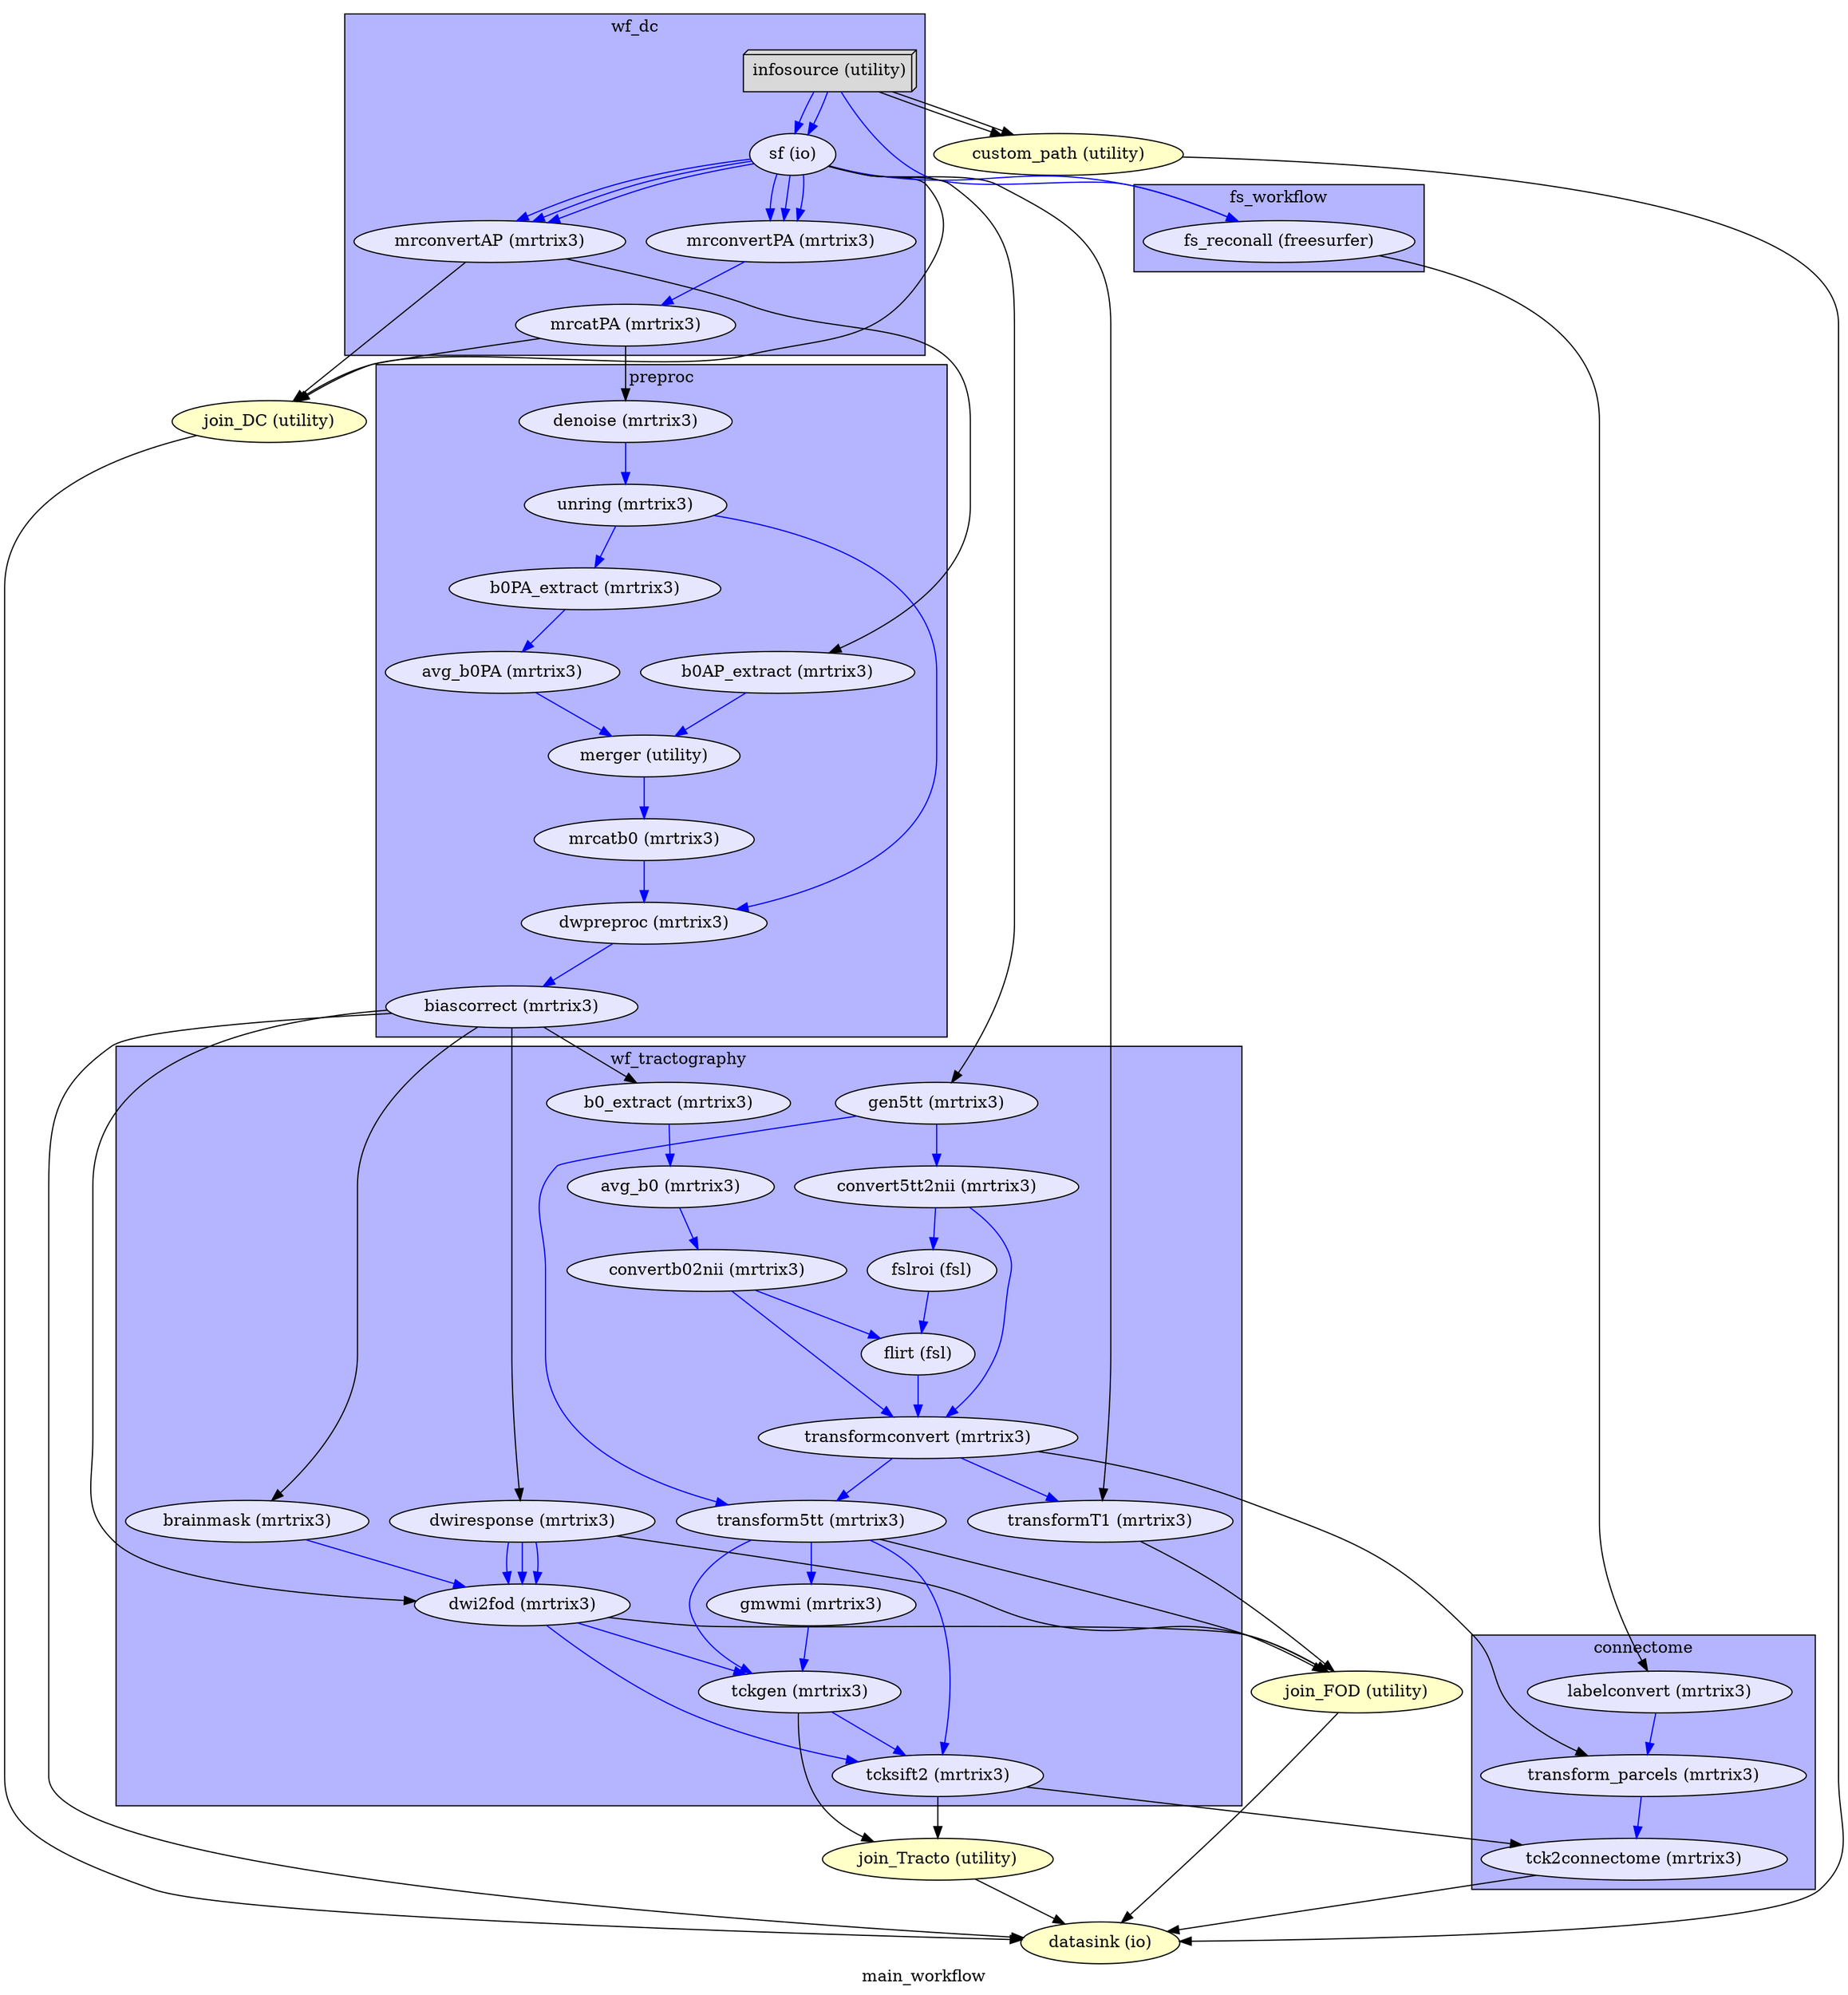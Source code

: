 digraph main_workflow{
  label="main_workflow";
  main_workflow_custom_path[label="custom_path (utility)", style=filled, fillcolor="#FFFFC8"];
  main_workflow_join_DC[label="join_DC (utility)", style=filled, fillcolor="#FFFFC8"];
  main_workflow_join_FOD[label="join_FOD (utility)", style=filled, fillcolor="#FFFFC8"];
  main_workflow_join_Tracto[label="join_Tracto (utility)", style=filled, fillcolor="#FFFFC8"];
  main_workflow_datasink[label="datasink (io)", style=filled, fillcolor="#FFFFC8"];
  subgraph cluster_main_workflow_wf_dc {
      edge [color="#0000FF"];
      style=filled;
      fillcolor="#B4B4FF";
      label="wf_dc";
    main_workflow_wf_dc_infosource[label="infosource (utility)", shape=box3d,style=filled, color=black, colorscheme=greys7 fillcolor=2];
    main_workflow_wf_dc_sf[label="sf (io)", style=filled, fillcolor="#E6E6FF"];
    main_workflow_wf_dc_mrconvertPA[label="mrconvertPA (mrtrix3)", style=filled, fillcolor="#E6E6FF"];
    main_workflow_wf_dc_mrconvertAP[label="mrconvertAP (mrtrix3)", style=filled, fillcolor="#E6E6FF"];
    main_workflow_wf_dc_mrcatPA[label="mrcatPA (mrtrix3)", style=filled, fillcolor="#E6E6FF"];
    main_workflow_wf_dc_infosource -> main_workflow_wf_dc_sf;
    main_workflow_wf_dc_infosource -> main_workflow_wf_dc_sf;
    main_workflow_wf_dc_sf -> main_workflow_wf_dc_mrconvertPA;
    main_workflow_wf_dc_sf -> main_workflow_wf_dc_mrconvertPA;
    main_workflow_wf_dc_sf -> main_workflow_wf_dc_mrconvertPA;
    main_workflow_wf_dc_sf -> main_workflow_wf_dc_mrconvertAP;
    main_workflow_wf_dc_sf -> main_workflow_wf_dc_mrconvertAP;
    main_workflow_wf_dc_sf -> main_workflow_wf_dc_mrconvertAP;
    main_workflow_wf_dc_mrconvertPA -> main_workflow_wf_dc_mrcatPA;
  }
  subgraph cluster_main_workflow_fs_workflow {
      edge [color="#0000FF"];
      style=filled;
      fillcolor="#B4B4FF";
      label="fs_workflow";
    main_workflow_wf_dc_infosource[label="infosource (utility)", shape=box3d,style=filled, color=black, colorscheme=greys7 fillcolor=2];
    main_workflow_wf_dc_sf[label="sf (io)", style=filled, fillcolor="#E6E6FF"];
    main_workflow_fs_workflow_fs_reconall[label="fs_reconall (freesurfer)", style=filled, fillcolor="#E6E6FF"];
    main_workflow_wf_dc_infosource -> main_workflow_fs_workflow_fs_reconall;
    main_workflow_wf_dc_sf -> main_workflow_fs_workflow_fs_reconall;
  }
  main_workflow_custom_path -> main_workflow_datasink;
  subgraph cluster_main_workflow_preproc {
      edge [color="#0000FF"];
      style=filled;
      fillcolor="#B4B4FF";
      label="preproc";
    main_workflow_preproc_denoise[label="denoise (mrtrix3)", style=filled, fillcolor="#E6E6FF"];
    main_workflow_preproc_b0AP_extract[label="b0AP_extract (mrtrix3)", style=filled, fillcolor="#E6E6FF"];
    main_workflow_preproc_unring[label="unring (mrtrix3)", style=filled, fillcolor="#E6E6FF"];
    main_workflow_preproc_b0PA_extract[label="b0PA_extract (mrtrix3)", style=filled, fillcolor="#E6E6FF"];
    main_workflow_preproc_avg_b0PA[label="avg_b0PA (mrtrix3)", style=filled, fillcolor="#E6E6FF"];
    main_workflow_preproc_merger[label="merger (utility)", style=filled, fillcolor="#E6E6FF"];
    main_workflow_preproc_mrcatb0[label="mrcatb0 (mrtrix3)", style=filled, fillcolor="#E6E6FF"];
    main_workflow_preproc_dwpreproc[label="dwpreproc (mrtrix3)", style=filled, fillcolor="#E6E6FF"];
    main_workflow_preproc_biascorrect[label="biascorrect (mrtrix3)", style=filled, fillcolor="#E6E6FF"];
    main_workflow_preproc_denoise -> main_workflow_preproc_unring;
    main_workflow_preproc_b0AP_extract -> main_workflow_preproc_merger;
    main_workflow_preproc_unring -> main_workflow_preproc_b0PA_extract;
    main_workflow_preproc_unring -> main_workflow_preproc_dwpreproc;
    main_workflow_preproc_b0PA_extract -> main_workflow_preproc_avg_b0PA;
    main_workflow_preproc_avg_b0PA -> main_workflow_preproc_merger;
    main_workflow_preproc_merger -> main_workflow_preproc_mrcatb0;
    main_workflow_preproc_mrcatb0 -> main_workflow_preproc_dwpreproc;
    main_workflow_preproc_dwpreproc -> main_workflow_preproc_biascorrect;
  }
  main_workflow_join_DC -> main_workflow_datasink;
  subgraph cluster_main_workflow_wf_tractography {
      edge [color="#0000FF"];
      style=filled;
      fillcolor="#B4B4FF";
      label="wf_tractography";
    main_workflow_wf_tractography_b0_extract[label="b0_extract (mrtrix3)", style=filled, fillcolor="#E6E6FF"];
    main_workflow_wf_tractography_gen5tt[label="gen5tt (mrtrix3)", style=filled, fillcolor="#E6E6FF"];
    main_workflow_wf_tractography_dwiresponse[label="dwiresponse (mrtrix3)", style=filled, fillcolor="#E6E6FF"];
    main_workflow_wf_tractography_brainmask[label="brainmask (mrtrix3)", style=filled, fillcolor="#E6E6FF"];
    main_workflow_wf_tractography_avg_b0[label="avg_b0 (mrtrix3)", style=filled, fillcolor="#E6E6FF"];
    main_workflow_wf_tractography_convert5tt2nii[label="convert5tt2nii (mrtrix3)", style=filled, fillcolor="#E6E6FF"];
    main_workflow_wf_tractography_dwi2fod[label="dwi2fod (mrtrix3)", style=filled, fillcolor="#E6E6FF"];
    main_workflow_wf_tractography_convertb02nii[label="convertb02nii (mrtrix3)", style=filled, fillcolor="#E6E6FF"];
    main_workflow_wf_tractography_fslroi[label="fslroi (fsl)", style=filled, fillcolor="#E6E6FF"];
    main_workflow_wf_tractography_flirt[label="flirt (fsl)", style=filled, fillcolor="#E6E6FF"];
    main_workflow_wf_tractography_transformconvert[label="transformconvert (mrtrix3)", style=filled, fillcolor="#E6E6FF"];
    main_workflow_wf_tractography_transform5tt[label="transform5tt (mrtrix3)", style=filled, fillcolor="#E6E6FF"];
    main_workflow_wf_tractography_transformT1[label="transformT1 (mrtrix3)", style=filled, fillcolor="#E6E6FF"];
    main_workflow_wf_tractography_gmwmi[label="gmwmi (mrtrix3)", style=filled, fillcolor="#E6E6FF"];
    main_workflow_wf_tractography_tckgen[label="tckgen (mrtrix3)", style=filled, fillcolor="#E6E6FF"];
    main_workflow_wf_tractography_tcksift2[label="tcksift2 (mrtrix3)", style=filled, fillcolor="#E6E6FF"];
    main_workflow_wf_tractography_b0_extract -> main_workflow_wf_tractography_avg_b0;
    main_workflow_wf_tractography_gen5tt -> main_workflow_wf_tractography_convert5tt2nii;
    main_workflow_wf_tractography_gen5tt -> main_workflow_wf_tractography_transform5tt;
    main_workflow_wf_tractography_dwiresponse -> main_workflow_wf_tractography_dwi2fod;
    main_workflow_wf_tractography_dwiresponse -> main_workflow_wf_tractography_dwi2fod;
    main_workflow_wf_tractography_dwiresponse -> main_workflow_wf_tractography_dwi2fod;
    main_workflow_wf_tractography_brainmask -> main_workflow_wf_tractography_dwi2fod;
    main_workflow_wf_tractography_avg_b0 -> main_workflow_wf_tractography_convertb02nii;
    main_workflow_wf_tractography_convert5tt2nii -> main_workflow_wf_tractography_fslroi;
    main_workflow_wf_tractography_convert5tt2nii -> main_workflow_wf_tractography_transformconvert;
    main_workflow_wf_tractography_dwi2fod -> main_workflow_wf_tractography_tckgen;
    main_workflow_wf_tractography_dwi2fod -> main_workflow_wf_tractography_tcksift2;
    main_workflow_wf_tractography_convertb02nii -> main_workflow_wf_tractography_flirt;
    main_workflow_wf_tractography_convertb02nii -> main_workflow_wf_tractography_transformconvert;
    main_workflow_wf_tractography_fslroi -> main_workflow_wf_tractography_flirt;
    main_workflow_wf_tractography_flirt -> main_workflow_wf_tractography_transformconvert;
    main_workflow_wf_tractography_transformconvert -> main_workflow_wf_tractography_transform5tt;
    main_workflow_wf_tractography_transformconvert -> main_workflow_wf_tractography_transformT1;
    main_workflow_wf_tractography_transform5tt -> main_workflow_wf_tractography_gmwmi;
    main_workflow_wf_tractography_transform5tt -> main_workflow_wf_tractography_tckgen;
    main_workflow_wf_tractography_transform5tt -> main_workflow_wf_tractography_tcksift2;
    main_workflow_wf_tractography_gmwmi -> main_workflow_wf_tractography_tckgen;
    main_workflow_wf_tractography_tckgen -> main_workflow_wf_tractography_tcksift2;
  }
  subgraph cluster_main_workflow_connectome {
      edge [color="#0000FF"];
      style=filled;
      fillcolor="#B4B4FF";
      label="connectome";
    main_workflow_connectome_labelconvert[label="labelconvert (mrtrix3)", style=filled, fillcolor="#E6E6FF"];
    main_workflow_connectome_transform_parcels[label="transform_parcels (mrtrix3)", style=filled, fillcolor="#E6E6FF"];
    main_workflow_connectome_tck2connectome[label="tck2connectome (mrtrix3)", style=filled, fillcolor="#E6E6FF"];
    main_workflow_connectome_labelconvert -> main_workflow_connectome_transform_parcels;
    main_workflow_connectome_transform_parcels -> main_workflow_connectome_tck2connectome;
  }
  main_workflow_join_FOD -> main_workflow_datasink;
  main_workflow_join_Tracto -> main_workflow_datasink;
  main_workflow_wf_dc_infosource -> main_workflow_custom_path;
  main_workflow_wf_dc_infosource -> main_workflow_custom_path;
  main_workflow_wf_dc_mrcatPA -> main_workflow_preproc_denoise;
  main_workflow_wf_dc_mrconvertAP -> main_workflow_preproc_b0AP_extract;
  main_workflow_wf_dc_sf -> main_workflow_wf_tractography_gen5tt;
  main_workflow_wf_dc_sf -> main_workflow_wf_tractography_transformT1;
  main_workflow_wf_dc_mrcatPA -> main_workflow_join_DC;
  main_workflow_wf_dc_mrconvertAP -> main_workflow_join_DC;
  main_workflow_wf_dc_sf -> main_workflow_join_DC;
  main_workflow_preproc_biascorrect -> main_workflow_wf_tractography_brainmask;
  main_workflow_preproc_biascorrect -> main_workflow_wf_tractography_b0_extract;
  main_workflow_preproc_biascorrect -> main_workflow_wf_tractography_dwiresponse;
  main_workflow_preproc_biascorrect -> main_workflow_wf_tractography_dwi2fod;
  main_workflow_preproc_biascorrect -> main_workflow_datasink;
  main_workflow_wf_tractography_transformconvert -> main_workflow_connectome_transform_parcels;
  main_workflow_wf_tractography_tcksift2 -> main_workflow_connectome_tck2connectome;
  main_workflow_wf_tractography_dwiresponse -> main_workflow_join_FOD;
  main_workflow_wf_tractography_dwi2fod -> main_workflow_join_FOD;
  main_workflow_wf_tractography_transform5tt -> main_workflow_join_FOD;
  main_workflow_wf_tractography_transformT1 -> main_workflow_join_FOD;
  main_workflow_wf_tractography_tckgen -> main_workflow_join_Tracto;
  main_workflow_wf_tractography_tcksift2 -> main_workflow_join_Tracto;
  main_workflow_fs_workflow_fs_reconall -> main_workflow_connectome_labelconvert;
  main_workflow_connectome_tck2connectome -> main_workflow_datasink;
}